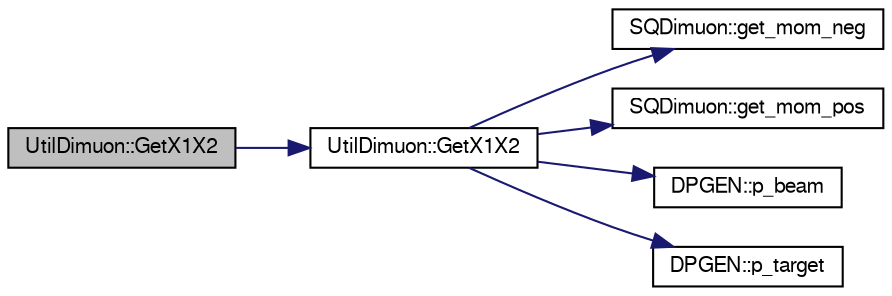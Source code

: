 digraph "UtilDimuon::GetX1X2"
{
  bgcolor="transparent";
  edge [fontname="FreeSans",fontsize="10",labelfontname="FreeSans",labelfontsize="10"];
  node [fontname="FreeSans",fontsize="10",shape=record];
  rankdir="LR";
  Node1 [label="UtilDimuon::GetX1X2",height=0.2,width=0.4,color="black", fillcolor="grey75", style="filled" fontcolor="black"];
  Node1 -> Node2 [color="midnightblue",fontsize="10",style="solid",fontname="FreeSans"];
  Node2 [label="UtilDimuon::GetX1X2",height=0.2,width=0.4,color="black",URL="$d4/dcc/namespaceUtilDimuon.html#a3998d44988236a047a2a93e18f5d3649"];
  Node2 -> Node3 [color="midnightblue",fontsize="10",style="solid",fontname="FreeSans"];
  Node3 [label="SQDimuon::get_mom_neg",height=0.2,width=0.4,color="black",URL="$d8/dd3/classSQDimuon.html#a15fd2a9fc7752aeee3077b031aa034e5"];
  Node2 -> Node4 [color="midnightblue",fontsize="10",style="solid",fontname="FreeSans"];
  Node4 [label="SQDimuon::get_mom_pos",height=0.2,width=0.4,color="black",URL="$d8/dd3/classSQDimuon.html#a42ef46c5aa106110118f86f46d0f16f4"];
  Node2 -> Node5 [color="midnightblue",fontsize="10",style="solid",fontname="FreeSans"];
  Node5 [label="DPGEN::p_beam",height=0.2,width=0.4,color="black",URL="$d2/da1/namespaceDPGEN.html#a21ec5fa2fedf044b3f0f539ed54242a4"];
  Node2 -> Node6 [color="midnightblue",fontsize="10",style="solid",fontname="FreeSans"];
  Node6 [label="DPGEN::p_target",height=0.2,width=0.4,color="black",URL="$d2/da1/namespaceDPGEN.html#add08e2813c32370aafa63ee51324def2"];
}
